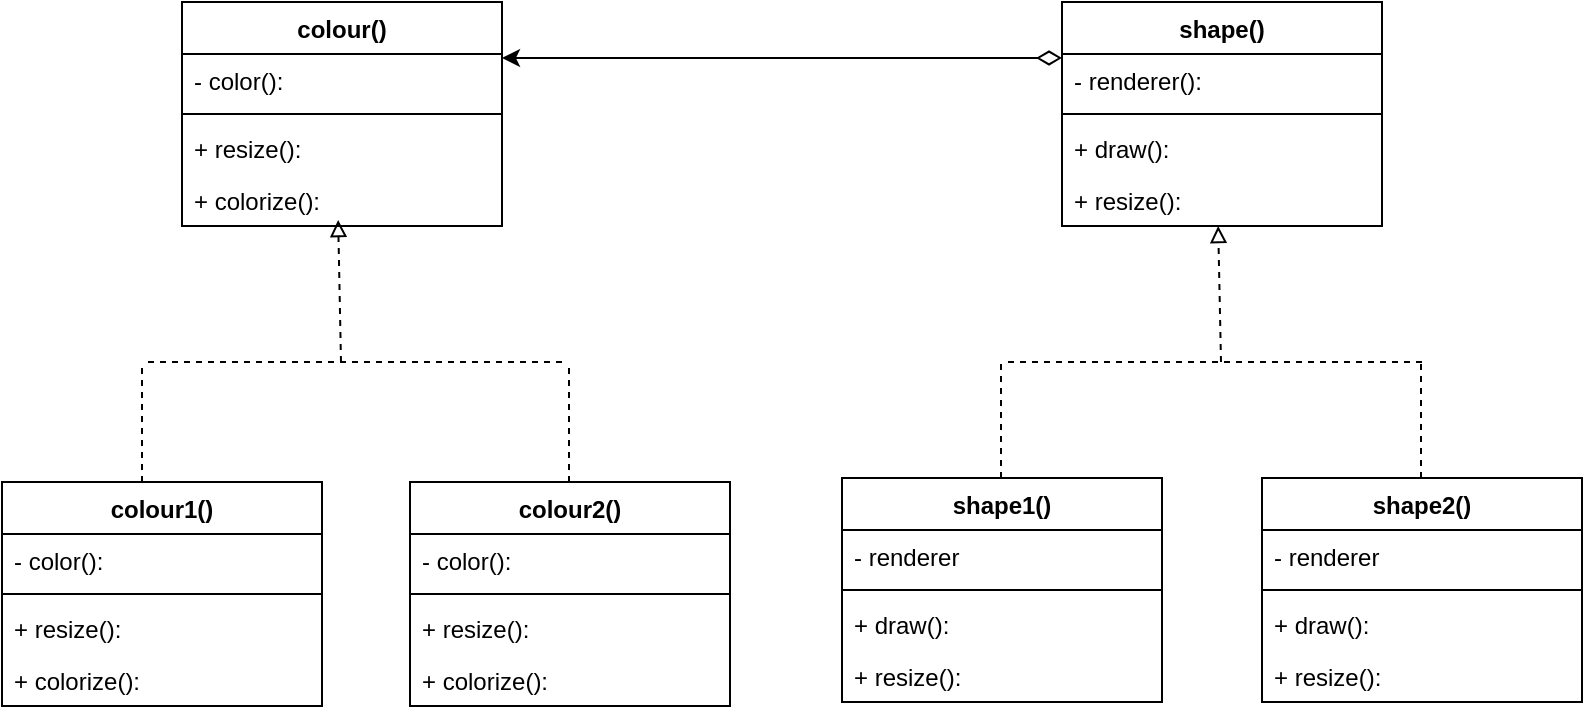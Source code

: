 <mxfile version="26.2.9">
  <diagram name="Страница — 1" id="vDb9Cu9DANRD9LMc_sBq">
    <mxGraphModel dx="1380" dy="764" grid="1" gridSize="10" guides="1" tooltips="1" connect="1" arrows="1" fold="1" page="1" pageScale="1" pageWidth="827" pageHeight="1169" math="0" shadow="0">
      <root>
        <mxCell id="0" />
        <mxCell id="1" parent="0" />
        <mxCell id="nsAZXJOeiTTsSVVGj9SR-2" value="shape()" style="swimlane;fontStyle=1;align=center;verticalAlign=top;childLayout=stackLayout;horizontal=1;startSize=26;horizontalStack=0;resizeParent=1;resizeParentMax=0;resizeLast=0;collapsible=1;marginBottom=0;whiteSpace=wrap;html=1;" vertex="1" parent="1">
          <mxGeometry x="580" y="150" width="160" height="112" as="geometry" />
        </mxCell>
        <mxCell id="nsAZXJOeiTTsSVVGj9SR-3" value="- renderer():" style="text;strokeColor=none;fillColor=none;align=left;verticalAlign=top;spacingLeft=4;spacingRight=4;overflow=hidden;rotatable=0;points=[[0,0.5],[1,0.5]];portConstraint=eastwest;whiteSpace=wrap;html=1;" vertex="1" parent="nsAZXJOeiTTsSVVGj9SR-2">
          <mxGeometry y="26" width="160" height="26" as="geometry" />
        </mxCell>
        <mxCell id="nsAZXJOeiTTsSVVGj9SR-4" value="" style="line;strokeWidth=1;fillColor=none;align=left;verticalAlign=middle;spacingTop=-1;spacingLeft=3;spacingRight=3;rotatable=0;labelPosition=right;points=[];portConstraint=eastwest;strokeColor=inherit;" vertex="1" parent="nsAZXJOeiTTsSVVGj9SR-2">
          <mxGeometry y="52" width="160" height="8" as="geometry" />
        </mxCell>
        <mxCell id="nsAZXJOeiTTsSVVGj9SR-5" value="+ draw():" style="text;strokeColor=none;fillColor=none;align=left;verticalAlign=top;spacingLeft=4;spacingRight=4;overflow=hidden;rotatable=0;points=[[0,0.5],[1,0.5]];portConstraint=eastwest;whiteSpace=wrap;html=1;" vertex="1" parent="nsAZXJOeiTTsSVVGj9SR-2">
          <mxGeometry y="60" width="160" height="26" as="geometry" />
        </mxCell>
        <mxCell id="nsAZXJOeiTTsSVVGj9SR-6" value="+ resize():" style="text;strokeColor=none;fillColor=none;align=left;verticalAlign=top;spacingLeft=4;spacingRight=4;overflow=hidden;rotatable=0;points=[[0,0.5],[1,0.5]];portConstraint=eastwest;whiteSpace=wrap;html=1;" vertex="1" parent="nsAZXJOeiTTsSVVGj9SR-2">
          <mxGeometry y="86" width="160" height="26" as="geometry" />
        </mxCell>
        <mxCell id="nsAZXJOeiTTsSVVGj9SR-7" value="colour()" style="swimlane;fontStyle=1;align=center;verticalAlign=top;childLayout=stackLayout;horizontal=1;startSize=26;horizontalStack=0;resizeParent=1;resizeParentMax=0;resizeLast=0;collapsible=1;marginBottom=0;whiteSpace=wrap;html=1;" vertex="1" parent="1">
          <mxGeometry x="140" y="150" width="160" height="112" as="geometry" />
        </mxCell>
        <mxCell id="nsAZXJOeiTTsSVVGj9SR-8" value="- color():" style="text;strokeColor=none;fillColor=none;align=left;verticalAlign=top;spacingLeft=4;spacingRight=4;overflow=hidden;rotatable=0;points=[[0,0.5],[1,0.5]];portConstraint=eastwest;whiteSpace=wrap;html=1;" vertex="1" parent="nsAZXJOeiTTsSVVGj9SR-7">
          <mxGeometry y="26" width="160" height="26" as="geometry" />
        </mxCell>
        <mxCell id="nsAZXJOeiTTsSVVGj9SR-9" value="" style="line;strokeWidth=1;fillColor=none;align=left;verticalAlign=middle;spacingTop=-1;spacingLeft=3;spacingRight=3;rotatable=0;labelPosition=right;points=[];portConstraint=eastwest;strokeColor=inherit;" vertex="1" parent="nsAZXJOeiTTsSVVGj9SR-7">
          <mxGeometry y="52" width="160" height="8" as="geometry" />
        </mxCell>
        <mxCell id="nsAZXJOeiTTsSVVGj9SR-10" value="+ resize():" style="text;strokeColor=none;fillColor=none;align=left;verticalAlign=top;spacingLeft=4;spacingRight=4;overflow=hidden;rotatable=0;points=[[0,0.5],[1,0.5]];portConstraint=eastwest;whiteSpace=wrap;html=1;" vertex="1" parent="nsAZXJOeiTTsSVVGj9SR-7">
          <mxGeometry y="60" width="160" height="26" as="geometry" />
        </mxCell>
        <mxCell id="nsAZXJOeiTTsSVVGj9SR-11" value="+ colorize():" style="text;strokeColor=none;fillColor=none;align=left;verticalAlign=top;spacingLeft=4;spacingRight=4;overflow=hidden;rotatable=0;points=[[0,0.5],[1,0.5]];portConstraint=eastwest;whiteSpace=wrap;html=1;" vertex="1" parent="nsAZXJOeiTTsSVVGj9SR-7">
          <mxGeometry y="86" width="160" height="26" as="geometry" />
        </mxCell>
        <mxCell id="nsAZXJOeiTTsSVVGj9SR-13" value="" style="endArrow=diamondThin;startArrow=classic;html=1;rounded=0;entryX=0;entryY=0.25;entryDx=0;entryDy=0;exitX=1;exitY=0.25;exitDx=0;exitDy=0;endFill=0;endSize=10;" edge="1" parent="1" source="nsAZXJOeiTTsSVVGj9SR-7" target="nsAZXJOeiTTsSVVGj9SR-2">
          <mxGeometry width="50" height="50" relative="1" as="geometry">
            <mxPoint x="250" y="180" as="sourcePoint" />
            <mxPoint x="300" y="130" as="targetPoint" />
          </mxGeometry>
        </mxCell>
        <mxCell id="nsAZXJOeiTTsSVVGj9SR-14" value="colour1()" style="swimlane;fontStyle=1;align=center;verticalAlign=top;childLayout=stackLayout;horizontal=1;startSize=26;horizontalStack=0;resizeParent=1;resizeParentMax=0;resizeLast=0;collapsible=1;marginBottom=0;whiteSpace=wrap;html=1;" vertex="1" parent="1">
          <mxGeometry x="50" y="390" width="160" height="112" as="geometry" />
        </mxCell>
        <mxCell id="nsAZXJOeiTTsSVVGj9SR-15" value="- color():" style="text;strokeColor=none;fillColor=none;align=left;verticalAlign=top;spacingLeft=4;spacingRight=4;overflow=hidden;rotatable=0;points=[[0,0.5],[1,0.5]];portConstraint=eastwest;whiteSpace=wrap;html=1;" vertex="1" parent="nsAZXJOeiTTsSVVGj9SR-14">
          <mxGeometry y="26" width="160" height="26" as="geometry" />
        </mxCell>
        <mxCell id="nsAZXJOeiTTsSVVGj9SR-16" value="" style="line;strokeWidth=1;fillColor=none;align=left;verticalAlign=middle;spacingTop=-1;spacingLeft=3;spacingRight=3;rotatable=0;labelPosition=right;points=[];portConstraint=eastwest;strokeColor=inherit;" vertex="1" parent="nsAZXJOeiTTsSVVGj9SR-14">
          <mxGeometry y="52" width="160" height="8" as="geometry" />
        </mxCell>
        <mxCell id="nsAZXJOeiTTsSVVGj9SR-17" value="+ resize():" style="text;strokeColor=none;fillColor=none;align=left;verticalAlign=top;spacingLeft=4;spacingRight=4;overflow=hidden;rotatable=0;points=[[0,0.5],[1,0.5]];portConstraint=eastwest;whiteSpace=wrap;html=1;" vertex="1" parent="nsAZXJOeiTTsSVVGj9SR-14">
          <mxGeometry y="60" width="160" height="26" as="geometry" />
        </mxCell>
        <mxCell id="nsAZXJOeiTTsSVVGj9SR-34" value="+ colorize():" style="text;strokeColor=none;fillColor=none;align=left;verticalAlign=top;spacingLeft=4;spacingRight=4;overflow=hidden;rotatable=0;points=[[0,0.5],[1,0.5]];portConstraint=eastwest;whiteSpace=wrap;html=1;" vertex="1" parent="nsAZXJOeiTTsSVVGj9SR-14">
          <mxGeometry y="86" width="160" height="26" as="geometry" />
        </mxCell>
        <mxCell id="nsAZXJOeiTTsSVVGj9SR-26" value="shape1()" style="swimlane;fontStyle=1;align=center;verticalAlign=top;childLayout=stackLayout;horizontal=1;startSize=26;horizontalStack=0;resizeParent=1;resizeParentMax=0;resizeLast=0;collapsible=1;marginBottom=0;whiteSpace=wrap;html=1;" vertex="1" parent="1">
          <mxGeometry x="470" y="388" width="160" height="112" as="geometry" />
        </mxCell>
        <mxCell id="nsAZXJOeiTTsSVVGj9SR-27" value="- renderer" style="text;strokeColor=none;fillColor=none;align=left;verticalAlign=top;spacingLeft=4;spacingRight=4;overflow=hidden;rotatable=0;points=[[0,0.5],[1,0.5]];portConstraint=eastwest;whiteSpace=wrap;html=1;" vertex="1" parent="nsAZXJOeiTTsSVVGj9SR-26">
          <mxGeometry y="26" width="160" height="26" as="geometry" />
        </mxCell>
        <mxCell id="nsAZXJOeiTTsSVVGj9SR-28" value="" style="line;strokeWidth=1;fillColor=none;align=left;verticalAlign=middle;spacingTop=-1;spacingLeft=3;spacingRight=3;rotatable=0;labelPosition=right;points=[];portConstraint=eastwest;strokeColor=inherit;" vertex="1" parent="nsAZXJOeiTTsSVVGj9SR-26">
          <mxGeometry y="52" width="160" height="8" as="geometry" />
        </mxCell>
        <mxCell id="nsAZXJOeiTTsSVVGj9SR-29" value="+ draw():" style="text;strokeColor=none;fillColor=none;align=left;verticalAlign=top;spacingLeft=4;spacingRight=4;overflow=hidden;rotatable=0;points=[[0,0.5],[1,0.5]];portConstraint=eastwest;whiteSpace=wrap;html=1;" vertex="1" parent="nsAZXJOeiTTsSVVGj9SR-26">
          <mxGeometry y="60" width="160" height="26" as="geometry" />
        </mxCell>
        <mxCell id="nsAZXJOeiTTsSVVGj9SR-40" value="+ resize():" style="text;strokeColor=none;fillColor=none;align=left;verticalAlign=top;spacingLeft=4;spacingRight=4;overflow=hidden;rotatable=0;points=[[0,0.5],[1,0.5]];portConstraint=eastwest;whiteSpace=wrap;html=1;" vertex="1" parent="nsAZXJOeiTTsSVVGj9SR-26">
          <mxGeometry y="86" width="160" height="26" as="geometry" />
        </mxCell>
        <mxCell id="nsAZXJOeiTTsSVVGj9SR-35" value="colour2()" style="swimlane;fontStyle=1;align=center;verticalAlign=top;childLayout=stackLayout;horizontal=1;startSize=26;horizontalStack=0;resizeParent=1;resizeParentMax=0;resizeLast=0;collapsible=1;marginBottom=0;whiteSpace=wrap;html=1;" vertex="1" parent="1">
          <mxGeometry x="254" y="390" width="160" height="112" as="geometry" />
        </mxCell>
        <mxCell id="nsAZXJOeiTTsSVVGj9SR-36" value="- color():" style="text;strokeColor=none;fillColor=none;align=left;verticalAlign=top;spacingLeft=4;spacingRight=4;overflow=hidden;rotatable=0;points=[[0,0.5],[1,0.5]];portConstraint=eastwest;whiteSpace=wrap;html=1;" vertex="1" parent="nsAZXJOeiTTsSVVGj9SR-35">
          <mxGeometry y="26" width="160" height="26" as="geometry" />
        </mxCell>
        <mxCell id="nsAZXJOeiTTsSVVGj9SR-37" value="" style="line;strokeWidth=1;fillColor=none;align=left;verticalAlign=middle;spacingTop=-1;spacingLeft=3;spacingRight=3;rotatable=0;labelPosition=right;points=[];portConstraint=eastwest;strokeColor=inherit;" vertex="1" parent="nsAZXJOeiTTsSVVGj9SR-35">
          <mxGeometry y="52" width="160" height="8" as="geometry" />
        </mxCell>
        <mxCell id="nsAZXJOeiTTsSVVGj9SR-38" value="+ resize():" style="text;strokeColor=none;fillColor=none;align=left;verticalAlign=top;spacingLeft=4;spacingRight=4;overflow=hidden;rotatable=0;points=[[0,0.5],[1,0.5]];portConstraint=eastwest;whiteSpace=wrap;html=1;" vertex="1" parent="nsAZXJOeiTTsSVVGj9SR-35">
          <mxGeometry y="60" width="160" height="26" as="geometry" />
        </mxCell>
        <mxCell id="nsAZXJOeiTTsSVVGj9SR-39" value="+ colorize():" style="text;strokeColor=none;fillColor=none;align=left;verticalAlign=top;spacingLeft=4;spacingRight=4;overflow=hidden;rotatable=0;points=[[0,0.5],[1,0.5]];portConstraint=eastwest;whiteSpace=wrap;html=1;" vertex="1" parent="nsAZXJOeiTTsSVVGj9SR-35">
          <mxGeometry y="86" width="160" height="26" as="geometry" />
        </mxCell>
        <mxCell id="nsAZXJOeiTTsSVVGj9SR-45" value="shape2()" style="swimlane;fontStyle=1;align=center;verticalAlign=top;childLayout=stackLayout;horizontal=1;startSize=26;horizontalStack=0;resizeParent=1;resizeParentMax=0;resizeLast=0;collapsible=1;marginBottom=0;whiteSpace=wrap;html=1;" vertex="1" parent="1">
          <mxGeometry x="680" y="388" width="160" height="112" as="geometry" />
        </mxCell>
        <mxCell id="nsAZXJOeiTTsSVVGj9SR-46" value="- renderer" style="text;strokeColor=none;fillColor=none;align=left;verticalAlign=top;spacingLeft=4;spacingRight=4;overflow=hidden;rotatable=0;points=[[0,0.5],[1,0.5]];portConstraint=eastwest;whiteSpace=wrap;html=1;" vertex="1" parent="nsAZXJOeiTTsSVVGj9SR-45">
          <mxGeometry y="26" width="160" height="26" as="geometry" />
        </mxCell>
        <mxCell id="nsAZXJOeiTTsSVVGj9SR-47" value="" style="line;strokeWidth=1;fillColor=none;align=left;verticalAlign=middle;spacingTop=-1;spacingLeft=3;spacingRight=3;rotatable=0;labelPosition=right;points=[];portConstraint=eastwest;strokeColor=inherit;" vertex="1" parent="nsAZXJOeiTTsSVVGj9SR-45">
          <mxGeometry y="52" width="160" height="8" as="geometry" />
        </mxCell>
        <mxCell id="nsAZXJOeiTTsSVVGj9SR-48" value="+ draw():" style="text;strokeColor=none;fillColor=none;align=left;verticalAlign=top;spacingLeft=4;spacingRight=4;overflow=hidden;rotatable=0;points=[[0,0.5],[1,0.5]];portConstraint=eastwest;whiteSpace=wrap;html=1;" vertex="1" parent="nsAZXJOeiTTsSVVGj9SR-45">
          <mxGeometry y="60" width="160" height="26" as="geometry" />
        </mxCell>
        <mxCell id="nsAZXJOeiTTsSVVGj9SR-49" value="+ resize():" style="text;strokeColor=none;fillColor=none;align=left;verticalAlign=top;spacingLeft=4;spacingRight=4;overflow=hidden;rotatable=0;points=[[0,0.5],[1,0.5]];portConstraint=eastwest;whiteSpace=wrap;html=1;" vertex="1" parent="nsAZXJOeiTTsSVVGj9SR-45">
          <mxGeometry y="86" width="160" height="26" as="geometry" />
        </mxCell>
        <mxCell id="nsAZXJOeiTTsSVVGj9SR-50" value="" style="endArrow=none;dashed=1;html=1;rounded=0;" edge="1" parent="1">
          <mxGeometry width="50" height="50" relative="1" as="geometry">
            <mxPoint x="120" y="390" as="sourcePoint" />
            <mxPoint x="120" y="330" as="targetPoint" />
          </mxGeometry>
        </mxCell>
        <mxCell id="nsAZXJOeiTTsSVVGj9SR-51" value="" style="endArrow=none;dashed=1;html=1;rounded=0;" edge="1" parent="1">
          <mxGeometry width="50" height="50" relative="1" as="geometry">
            <mxPoint x="333.5" y="390" as="sourcePoint" />
            <mxPoint x="333.5" y="330" as="targetPoint" />
          </mxGeometry>
        </mxCell>
        <mxCell id="nsAZXJOeiTTsSVVGj9SR-52" value="" style="endArrow=none;dashed=1;html=1;rounded=0;" edge="1" parent="1">
          <mxGeometry width="50" height="50" relative="1" as="geometry">
            <mxPoint x="549.5" y="388" as="sourcePoint" />
            <mxPoint x="549.5" y="328" as="targetPoint" />
          </mxGeometry>
        </mxCell>
        <mxCell id="nsAZXJOeiTTsSVVGj9SR-53" value="" style="endArrow=none;dashed=1;html=1;rounded=0;" edge="1" parent="1">
          <mxGeometry width="50" height="50" relative="1" as="geometry">
            <mxPoint x="759.5" y="388" as="sourcePoint" />
            <mxPoint x="759.5" y="328" as="targetPoint" />
          </mxGeometry>
        </mxCell>
        <mxCell id="nsAZXJOeiTTsSVVGj9SR-54" value="" style="endArrow=none;dashed=1;html=1;rounded=0;" edge="1" parent="1">
          <mxGeometry width="50" height="50" relative="1" as="geometry">
            <mxPoint x="330" y="330" as="sourcePoint" />
            <mxPoint x="120" y="330" as="targetPoint" />
          </mxGeometry>
        </mxCell>
        <mxCell id="nsAZXJOeiTTsSVVGj9SR-55" value="" style="endArrow=none;dashed=1;html=1;rounded=0;" edge="1" parent="1">
          <mxGeometry width="50" height="50" relative="1" as="geometry">
            <mxPoint x="760" y="330" as="sourcePoint" />
            <mxPoint x="550" y="330" as="targetPoint" />
          </mxGeometry>
        </mxCell>
        <mxCell id="nsAZXJOeiTTsSVVGj9SR-56" value="" style="endArrow=block;dashed=1;html=1;rounded=0;entryX=0.488;entryY=0.885;entryDx=0;entryDy=0;entryPerimeter=0;endFill=0;" edge="1" parent="1" target="nsAZXJOeiTTsSVVGj9SR-11">
          <mxGeometry width="50" height="50" relative="1" as="geometry">
            <mxPoint x="219.5" y="330" as="sourcePoint" />
            <mxPoint x="219.5" y="270" as="targetPoint" />
          </mxGeometry>
        </mxCell>
        <mxCell id="nsAZXJOeiTTsSVVGj9SR-57" value="" style="endArrow=block;dashed=1;html=1;rounded=0;entryX=0.488;entryY=1;entryDx=0;entryDy=0;entryPerimeter=0;endFill=0;" edge="1" parent="1" target="nsAZXJOeiTTsSVVGj9SR-6">
          <mxGeometry width="50" height="50" relative="1" as="geometry">
            <mxPoint x="659.5" y="330" as="sourcePoint" />
            <mxPoint x="659.5" y="270" as="targetPoint" />
          </mxGeometry>
        </mxCell>
      </root>
    </mxGraphModel>
  </diagram>
</mxfile>
